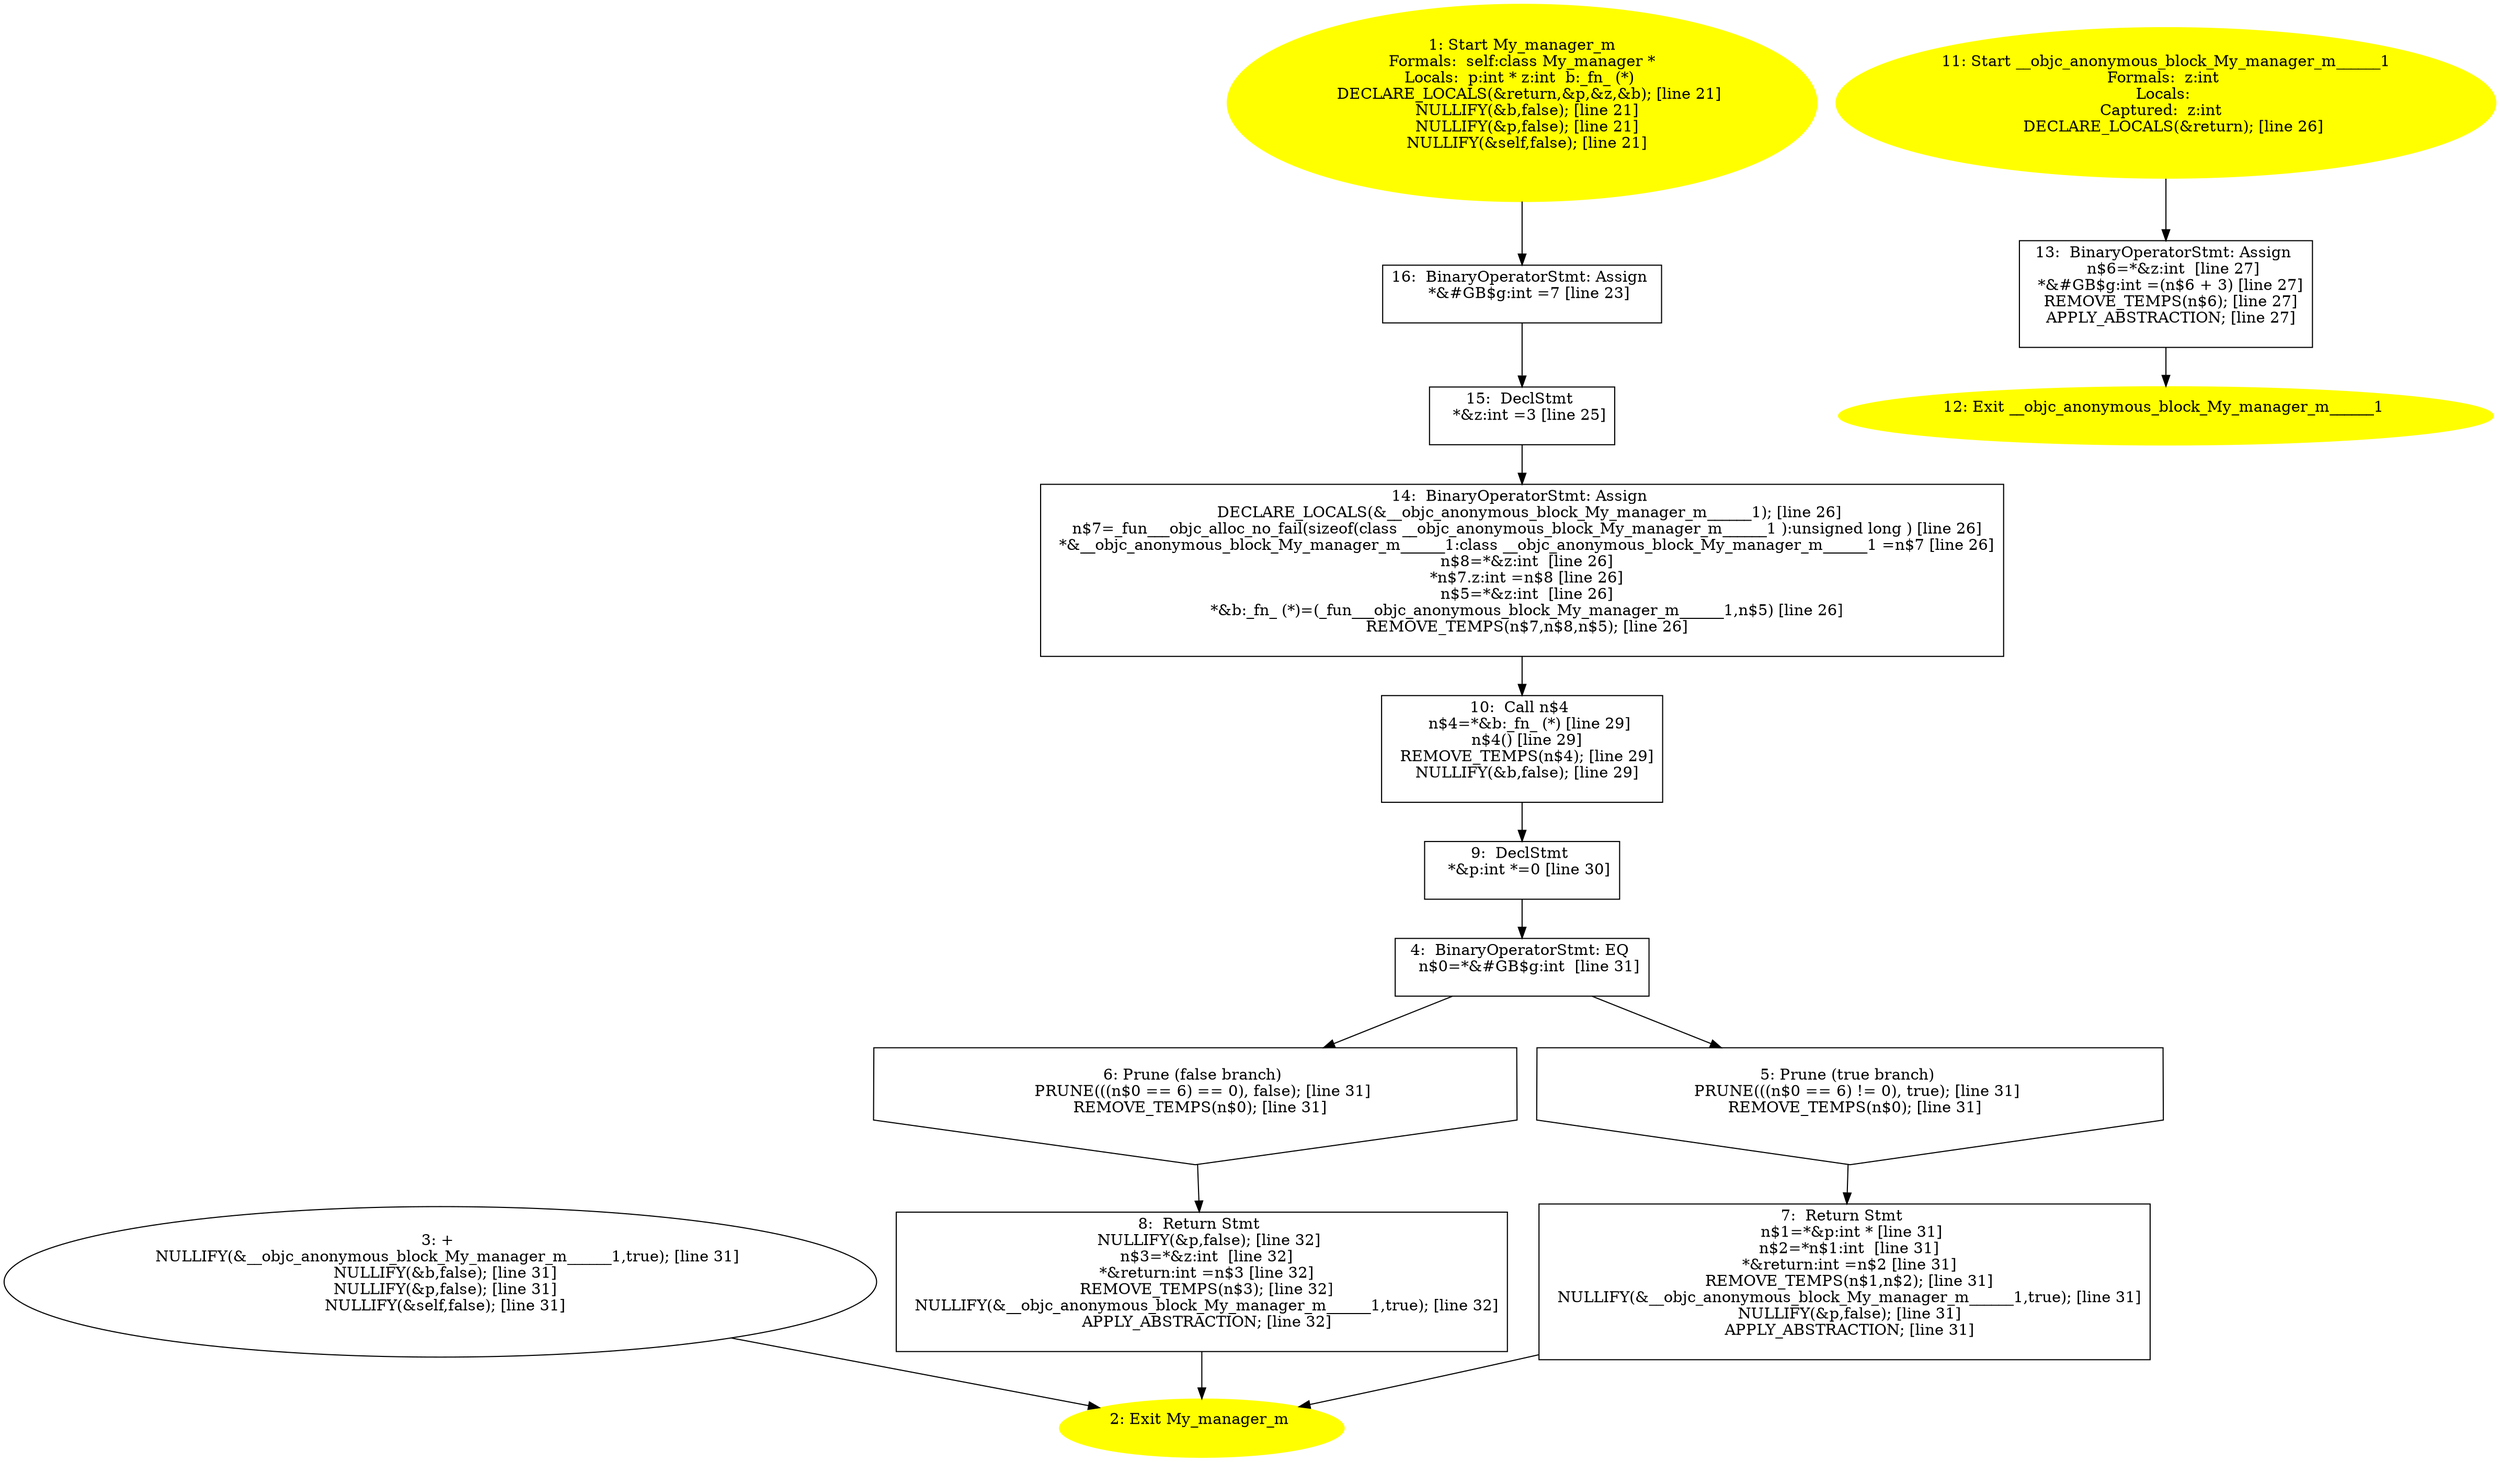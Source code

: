 digraph iCFG {
16 [label="16:  BinaryOperatorStmt: Assign \n   *&#GB$g:int =7 [line 23]\n " shape="box"]
	

	 16 -> 15 ;
15 [label="15:  DeclStmt \n   *&z:int =3 [line 25]\n " shape="box"]
	

	 15 -> 14 ;
14 [label="14:  BinaryOperatorStmt: Assign \n   DECLARE_LOCALS(&__objc_anonymous_block_My_manager_m______1); [line 26]\n  n$7=_fun___objc_alloc_no_fail(sizeof(class __objc_anonymous_block_My_manager_m______1 ):unsigned long ) [line 26]\n  *&__objc_anonymous_block_My_manager_m______1:class __objc_anonymous_block_My_manager_m______1 =n$7 [line 26]\n  n$8=*&z:int  [line 26]\n  *n$7.z:int =n$8 [line 26]\n  n$5=*&z:int  [line 26]\n  *&b:_fn_ (*)=(_fun___objc_anonymous_block_My_manager_m______1,n$5) [line 26]\n  REMOVE_TEMPS(n$7,n$8,n$5); [line 26]\n " shape="box"]
	

	 14 -> 10 ;
13 [label="13:  BinaryOperatorStmt: Assign \n   n$6=*&z:int  [line 27]\n  *&#GB$g:int =(n$6 + 3) [line 27]\n  REMOVE_TEMPS(n$6); [line 27]\n  APPLY_ABSTRACTION; [line 27]\n " shape="box"]
	

	 13 -> 12 ;
12 [label="12: Exit __objc_anonymous_block_My_manager_m______1 \n  " color=yellow style=filled]
	

11 [label="11: Start __objc_anonymous_block_My_manager_m______1\nFormals:  z:int \nLocals: \nCaptured:  z:int  \n   DECLARE_LOCALS(&return); [line 26]\n " color=yellow style=filled]
	

	 11 -> 13 ;
10 [label="10:  Call n$4 \n   n$4=*&b:_fn_ (*) [line 29]\n  n$4() [line 29]\n  REMOVE_TEMPS(n$4); [line 29]\n  NULLIFY(&b,false); [line 29]\n " shape="box"]
	

	 10 -> 9 ;
9 [label="9:  DeclStmt \n   *&p:int *=0 [line 30]\n " shape="box"]
	

	 9 -> 4 ;
8 [label="8:  Return Stmt \n   NULLIFY(&p,false); [line 32]\n  n$3=*&z:int  [line 32]\n  *&return:int =n$3 [line 32]\n  REMOVE_TEMPS(n$3); [line 32]\n  NULLIFY(&__objc_anonymous_block_My_manager_m______1,true); [line 32]\n  APPLY_ABSTRACTION; [line 32]\n " shape="box"]
	

	 8 -> 2 ;
7 [label="7:  Return Stmt \n   n$1=*&p:int * [line 31]\n  n$2=*n$1:int  [line 31]\n  *&return:int =n$2 [line 31]\n  REMOVE_TEMPS(n$1,n$2); [line 31]\n  NULLIFY(&__objc_anonymous_block_My_manager_m______1,true); [line 31]\n  NULLIFY(&p,false); [line 31]\n  APPLY_ABSTRACTION; [line 31]\n " shape="box"]
	

	 7 -> 2 ;
6 [label="6: Prune (false branch) \n   PRUNE(((n$0 == 6) == 0), false); [line 31]\n  REMOVE_TEMPS(n$0); [line 31]\n " shape="invhouse"]
	

	 6 -> 8 ;
5 [label="5: Prune (true branch) \n   PRUNE(((n$0 == 6) != 0), true); [line 31]\n  REMOVE_TEMPS(n$0); [line 31]\n " shape="invhouse"]
	

	 5 -> 7 ;
4 [label="4:  BinaryOperatorStmt: EQ \n   n$0=*&#GB$g:int  [line 31]\n " shape="box"]
	

	 4 -> 5 ;
	 4 -> 6 ;
3 [label="3: + \n   NULLIFY(&__objc_anonymous_block_My_manager_m______1,true); [line 31]\n  NULLIFY(&b,false); [line 31]\n  NULLIFY(&p,false); [line 31]\n  NULLIFY(&self,false); [line 31]\n " ]
	

	 3 -> 2 ;
2 [label="2: Exit My_manager_m \n  " color=yellow style=filled]
	

1 [label="1: Start My_manager_m\nFormals:  self:class My_manager *\nLocals:  p:int * z:int  b:_fn_ (*) \n   DECLARE_LOCALS(&return,&p,&z,&b); [line 21]\n  NULLIFY(&b,false); [line 21]\n  NULLIFY(&p,false); [line 21]\n  NULLIFY(&self,false); [line 21]\n " color=yellow style=filled]
	

	 1 -> 16 ;
}
